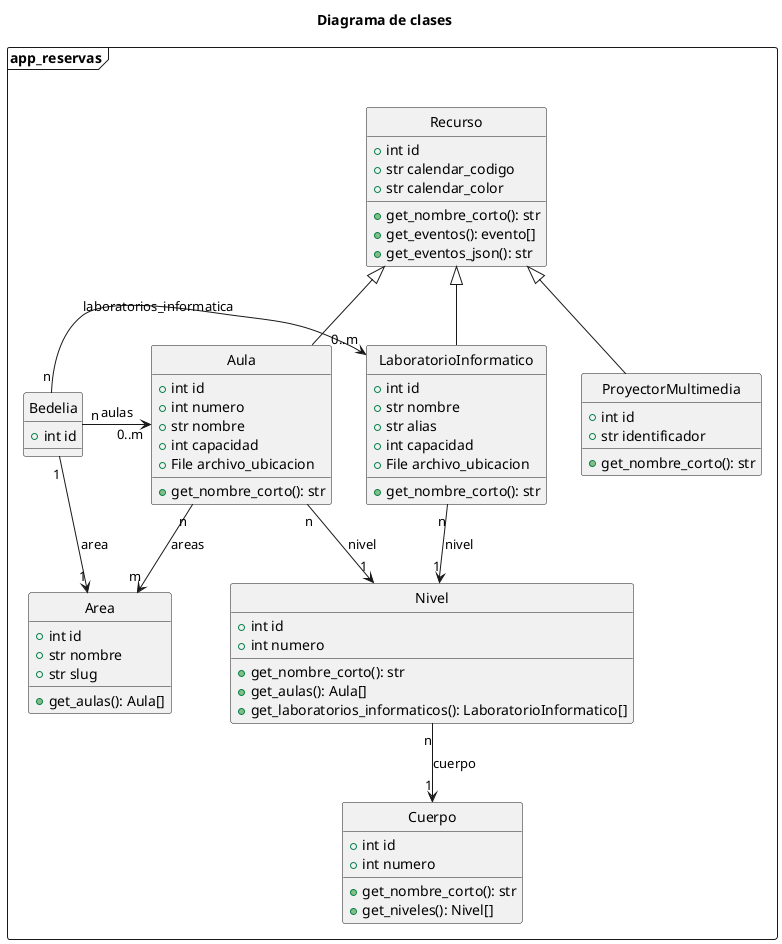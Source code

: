 @startuml diagrama_clases.png

title Diagrama de clases

hide circle

package app_reservas <<Frame>> {
    class Area {
        ' Atributos
        + int id
        + str nombre
        + str slug
        ' Métodos
        + get_aulas(): Aula[]
    }

    class Recurso {
        ' Atributos
        + int id
        + str calendar_codigo
        + str calendar_color
        ' Métodos
        + get_nombre_corto(): str
        + get_eventos(): evento[]
        + get_eventos_json(): str
    }

    class Aula {
        ' Atributos
        + int id
        + int numero
        + str nombre
        + int capacidad
        + File archivo_ubicacion
        ' Métodos
        + get_nombre_corto(): str
    }

    class Bedelia {
        ' Atributos
        + int id
    }

    class Cuerpo {
        ' Atributos
        + int id
        + int numero
        ' Métodos
        + get_nombre_corto(): str
        + get_niveles(): Nivel[]
    }

    class LaboratorioInformatico {
        ' Atributos
        + int id
        + str nombre
        + str alias
        + int capacidad
        + File archivo_ubicacion
        ' Métodos
        + get_nombre_corto(): str
    }

    class Nivel {
        ' Atributos
        + int id
        + int numero
        ' Métodos
        + get_nombre_corto(): str
        + get_aulas(): Aula[]
        + get_laboratorios_informaticos(): LaboratorioInformatico[]
    }

    class ProyectorMultimedia {
        ' Atributos
        + int id
        + str identificador
        ' Métodos
        + get_nombre_corto(): str
    }


    ' Relaciones

    Aula "n" --> "m" Area: areas
    Aula "n" --> "1" Nivel: nivel

    Bedelia "1" --> "1" Area: area
    Bedelia "n" -> "0..m" Aula: aulas
    Bedelia "n" -> "0..m" LaboratorioInformatico: laboratorios_informatica

    LaboratorioInformatico "n" --> "1" Nivel: nivel

    Nivel "n" --> "1" Cuerpo: cuerpo


    ' Herencias

    Recurso <|-- Aula
    Recurso <|-- LaboratorioInformatico
    Recurso <|-- ProyectorMultimedia
}

@enduml
